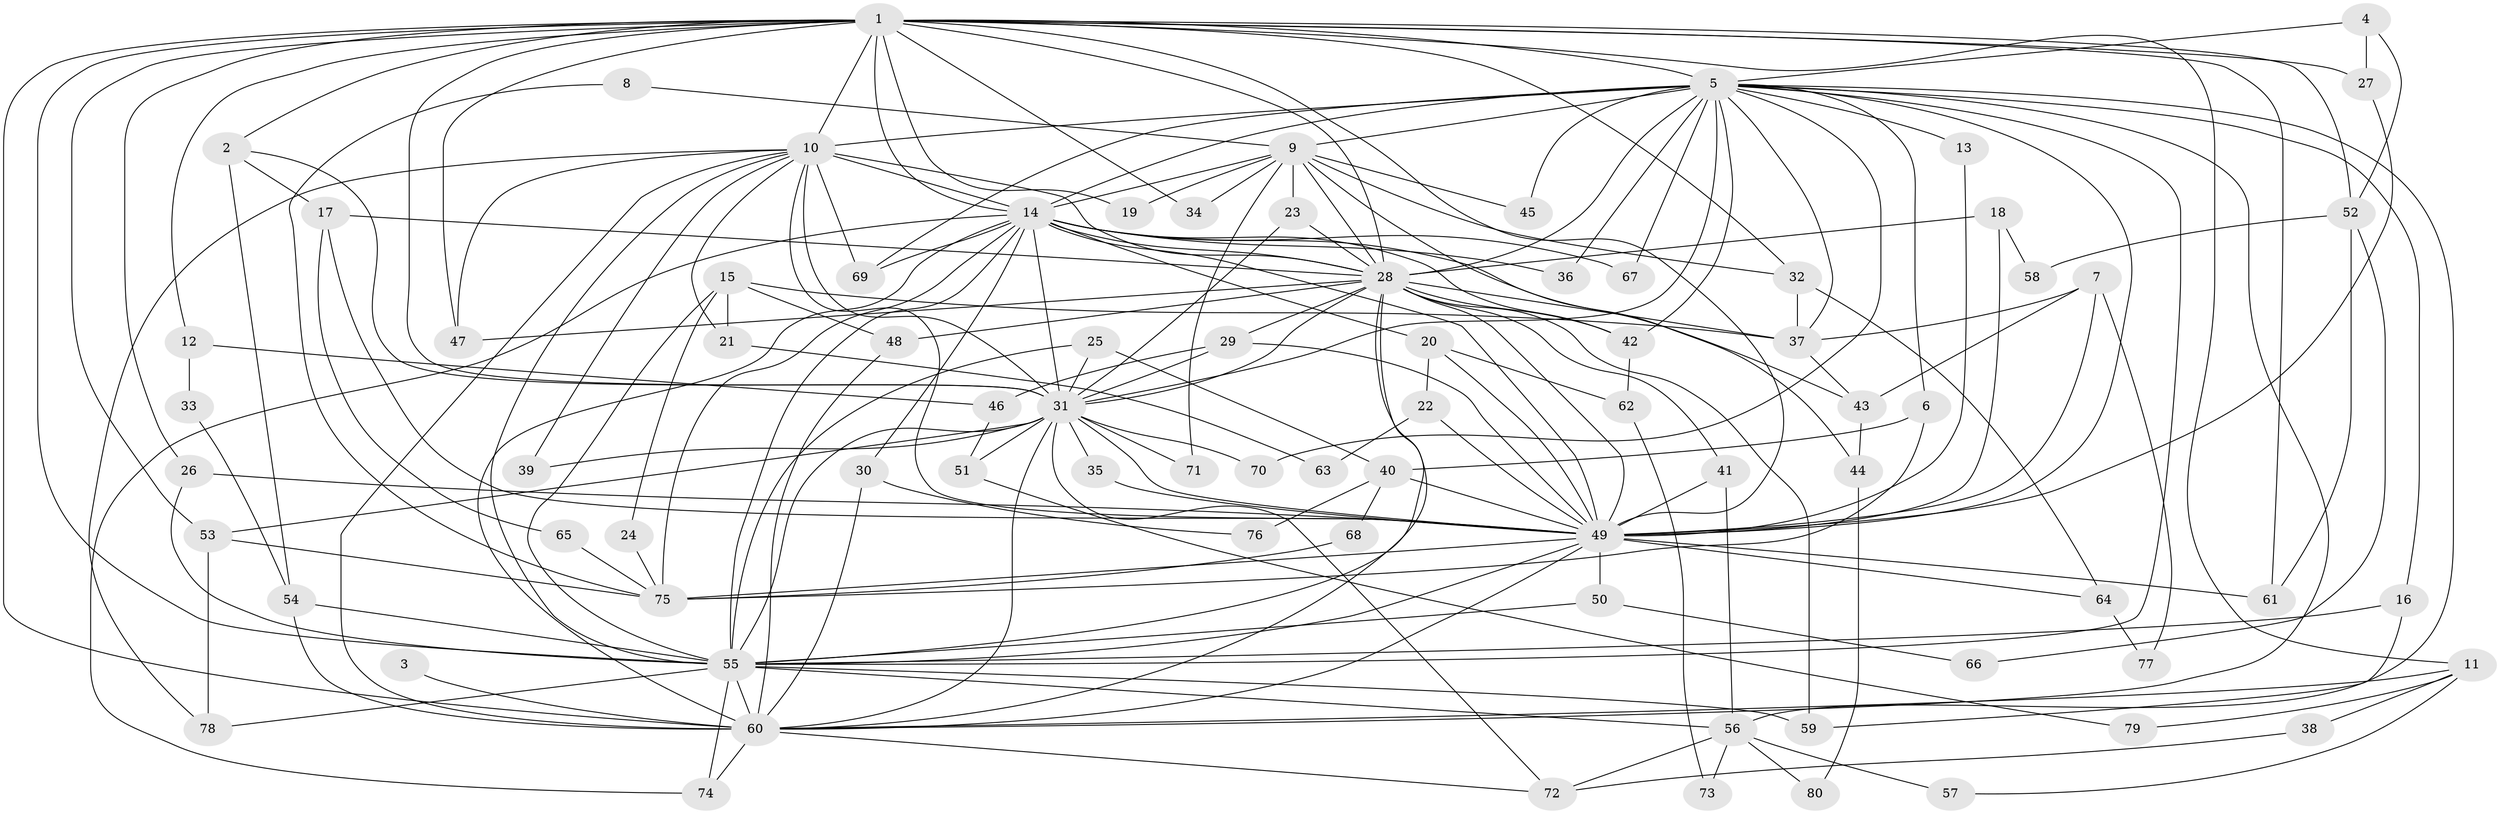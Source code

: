 // original degree distribution, {30: 0.008771929824561403, 17: 0.008771929824561403, 18: 0.017543859649122806, 21: 0.017543859649122806, 23: 0.017543859649122806, 22: 0.008771929824561403, 15: 0.008771929824561403, 4: 0.13157894736842105, 9: 0.008771929824561403, 7: 0.017543859649122806, 2: 0.5, 3: 0.21929824561403508, 11: 0.008771929824561403, 5: 0.02631578947368421}
// Generated by graph-tools (version 1.1) at 2025/36/03/04/25 23:36:33]
// undirected, 80 vertices, 196 edges
graph export_dot {
  node [color=gray90,style=filled];
  1;
  2;
  3;
  4;
  5;
  6;
  7;
  8;
  9;
  10;
  11;
  12;
  13;
  14;
  15;
  16;
  17;
  18;
  19;
  20;
  21;
  22;
  23;
  24;
  25;
  26;
  27;
  28;
  29;
  30;
  31;
  32;
  33;
  34;
  35;
  36;
  37;
  38;
  39;
  40;
  41;
  42;
  43;
  44;
  45;
  46;
  47;
  48;
  49;
  50;
  51;
  52;
  53;
  54;
  55;
  56;
  57;
  58;
  59;
  60;
  61;
  62;
  63;
  64;
  65;
  66;
  67;
  68;
  69;
  70;
  71;
  72;
  73;
  74;
  75;
  76;
  77;
  78;
  79;
  80;
  1 -- 2 [weight=1.0];
  1 -- 5 [weight=3.0];
  1 -- 10 [weight=2.0];
  1 -- 11 [weight=1.0];
  1 -- 12 [weight=1.0];
  1 -- 14 [weight=2.0];
  1 -- 19 [weight=1.0];
  1 -- 26 [weight=1.0];
  1 -- 27 [weight=2.0];
  1 -- 28 [weight=2.0];
  1 -- 31 [weight=3.0];
  1 -- 32 [weight=1.0];
  1 -- 34 [weight=1.0];
  1 -- 47 [weight=1.0];
  1 -- 49 [weight=2.0];
  1 -- 52 [weight=1.0];
  1 -- 53 [weight=1.0];
  1 -- 55 [weight=2.0];
  1 -- 60 [weight=3.0];
  1 -- 61 [weight=1.0];
  2 -- 17 [weight=1.0];
  2 -- 31 [weight=1.0];
  2 -- 54 [weight=1.0];
  3 -- 60 [weight=1.0];
  4 -- 5 [weight=1.0];
  4 -- 27 [weight=1.0];
  4 -- 52 [weight=1.0];
  5 -- 6 [weight=1.0];
  5 -- 9 [weight=1.0];
  5 -- 10 [weight=1.0];
  5 -- 13 [weight=1.0];
  5 -- 14 [weight=1.0];
  5 -- 16 [weight=1.0];
  5 -- 28 [weight=1.0];
  5 -- 31 [weight=1.0];
  5 -- 36 [weight=1.0];
  5 -- 37 [weight=1.0];
  5 -- 42 [weight=1.0];
  5 -- 45 [weight=1.0];
  5 -- 49 [weight=1.0];
  5 -- 55 [weight=1.0];
  5 -- 56 [weight=1.0];
  5 -- 60 [weight=1.0];
  5 -- 67 [weight=1.0];
  5 -- 69 [weight=1.0];
  5 -- 70 [weight=1.0];
  6 -- 40 [weight=1.0];
  6 -- 75 [weight=1.0];
  7 -- 37 [weight=1.0];
  7 -- 43 [weight=1.0];
  7 -- 49 [weight=1.0];
  7 -- 77 [weight=1.0];
  8 -- 9 [weight=1.0];
  8 -- 75 [weight=1.0];
  9 -- 14 [weight=1.0];
  9 -- 19 [weight=1.0];
  9 -- 23 [weight=1.0];
  9 -- 28 [weight=1.0];
  9 -- 32 [weight=1.0];
  9 -- 34 [weight=1.0];
  9 -- 44 [weight=1.0];
  9 -- 45 [weight=1.0];
  9 -- 71 [weight=1.0];
  10 -- 14 [weight=1.0];
  10 -- 21 [weight=1.0];
  10 -- 28 [weight=1.0];
  10 -- 31 [weight=2.0];
  10 -- 39 [weight=1.0];
  10 -- 47 [weight=1.0];
  10 -- 49 [weight=1.0];
  10 -- 55 [weight=1.0];
  10 -- 60 [weight=1.0];
  10 -- 69 [weight=1.0];
  10 -- 78 [weight=1.0];
  11 -- 38 [weight=1.0];
  11 -- 57 [weight=1.0];
  11 -- 60 [weight=1.0];
  11 -- 79 [weight=1.0];
  12 -- 33 [weight=1.0];
  12 -- 46 [weight=1.0];
  13 -- 49 [weight=1.0];
  14 -- 20 [weight=1.0];
  14 -- 28 [weight=1.0];
  14 -- 30 [weight=1.0];
  14 -- 31 [weight=1.0];
  14 -- 36 [weight=1.0];
  14 -- 42 [weight=1.0];
  14 -- 43 [weight=1.0];
  14 -- 49 [weight=2.0];
  14 -- 55 [weight=1.0];
  14 -- 60 [weight=1.0];
  14 -- 67 [weight=1.0];
  14 -- 69 [weight=1.0];
  14 -- 74 [weight=1.0];
  14 -- 75 [weight=1.0];
  15 -- 21 [weight=1.0];
  15 -- 24 [weight=1.0];
  15 -- 37 [weight=1.0];
  15 -- 48 [weight=1.0];
  15 -- 55 [weight=1.0];
  16 -- 55 [weight=1.0];
  16 -- 59 [weight=1.0];
  17 -- 28 [weight=1.0];
  17 -- 49 [weight=1.0];
  17 -- 65 [weight=1.0];
  18 -- 28 [weight=1.0];
  18 -- 49 [weight=1.0];
  18 -- 58 [weight=1.0];
  20 -- 22 [weight=1.0];
  20 -- 49 [weight=1.0];
  20 -- 62 [weight=1.0];
  21 -- 63 [weight=1.0];
  22 -- 49 [weight=1.0];
  22 -- 63 [weight=1.0];
  23 -- 28 [weight=1.0];
  23 -- 31 [weight=1.0];
  24 -- 75 [weight=1.0];
  25 -- 31 [weight=1.0];
  25 -- 40 [weight=1.0];
  25 -- 55 [weight=1.0];
  26 -- 49 [weight=1.0];
  26 -- 55 [weight=1.0];
  27 -- 49 [weight=1.0];
  28 -- 29 [weight=1.0];
  28 -- 31 [weight=1.0];
  28 -- 37 [weight=2.0];
  28 -- 41 [weight=1.0];
  28 -- 42 [weight=1.0];
  28 -- 47 [weight=1.0];
  28 -- 48 [weight=1.0];
  28 -- 49 [weight=2.0];
  28 -- 55 [weight=2.0];
  28 -- 59 [weight=1.0];
  28 -- 60 [weight=1.0];
  29 -- 31 [weight=1.0];
  29 -- 46 [weight=1.0];
  29 -- 49 [weight=1.0];
  30 -- 60 [weight=1.0];
  30 -- 76 [weight=1.0];
  31 -- 35 [weight=1.0];
  31 -- 39 [weight=1.0];
  31 -- 49 [weight=1.0];
  31 -- 51 [weight=1.0];
  31 -- 53 [weight=1.0];
  31 -- 55 [weight=1.0];
  31 -- 60 [weight=1.0];
  31 -- 70 [weight=1.0];
  31 -- 71 [weight=1.0];
  31 -- 72 [weight=1.0];
  32 -- 37 [weight=1.0];
  32 -- 64 [weight=1.0];
  33 -- 54 [weight=1.0];
  35 -- 49 [weight=1.0];
  37 -- 43 [weight=1.0];
  38 -- 72 [weight=1.0];
  40 -- 49 [weight=1.0];
  40 -- 68 [weight=1.0];
  40 -- 76 [weight=1.0];
  41 -- 49 [weight=1.0];
  41 -- 56 [weight=1.0];
  42 -- 62 [weight=1.0];
  43 -- 44 [weight=1.0];
  44 -- 80 [weight=1.0];
  46 -- 51 [weight=1.0];
  48 -- 60 [weight=1.0];
  49 -- 50 [weight=1.0];
  49 -- 55 [weight=2.0];
  49 -- 60 [weight=1.0];
  49 -- 61 [weight=2.0];
  49 -- 64 [weight=1.0];
  49 -- 75 [weight=2.0];
  50 -- 55 [weight=1.0];
  50 -- 66 [weight=1.0];
  51 -- 79 [weight=1.0];
  52 -- 58 [weight=1.0];
  52 -- 61 [weight=1.0];
  52 -- 66 [weight=1.0];
  53 -- 75 [weight=1.0];
  53 -- 78 [weight=1.0];
  54 -- 55 [weight=1.0];
  54 -- 60 [weight=1.0];
  55 -- 56 [weight=1.0];
  55 -- 59 [weight=1.0];
  55 -- 60 [weight=1.0];
  55 -- 74 [weight=1.0];
  55 -- 78 [weight=1.0];
  56 -- 57 [weight=1.0];
  56 -- 72 [weight=1.0];
  56 -- 73 [weight=1.0];
  56 -- 80 [weight=1.0];
  60 -- 72 [weight=1.0];
  60 -- 74 [weight=1.0];
  62 -- 73 [weight=1.0];
  64 -- 77 [weight=1.0];
  65 -- 75 [weight=1.0];
  68 -- 75 [weight=1.0];
}
